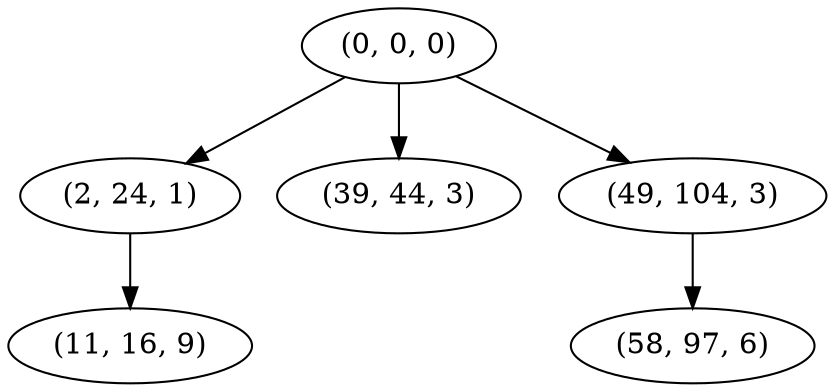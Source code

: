 digraph tree {
    "(0, 0, 0)";
    "(2, 24, 1)";
    "(11, 16, 9)";
    "(39, 44, 3)";
    "(49, 104, 3)";
    "(58, 97, 6)";
    "(0, 0, 0)" -> "(2, 24, 1)";
    "(0, 0, 0)" -> "(39, 44, 3)";
    "(0, 0, 0)" -> "(49, 104, 3)";
    "(2, 24, 1)" -> "(11, 16, 9)";
    "(49, 104, 3)" -> "(58, 97, 6)";
}
